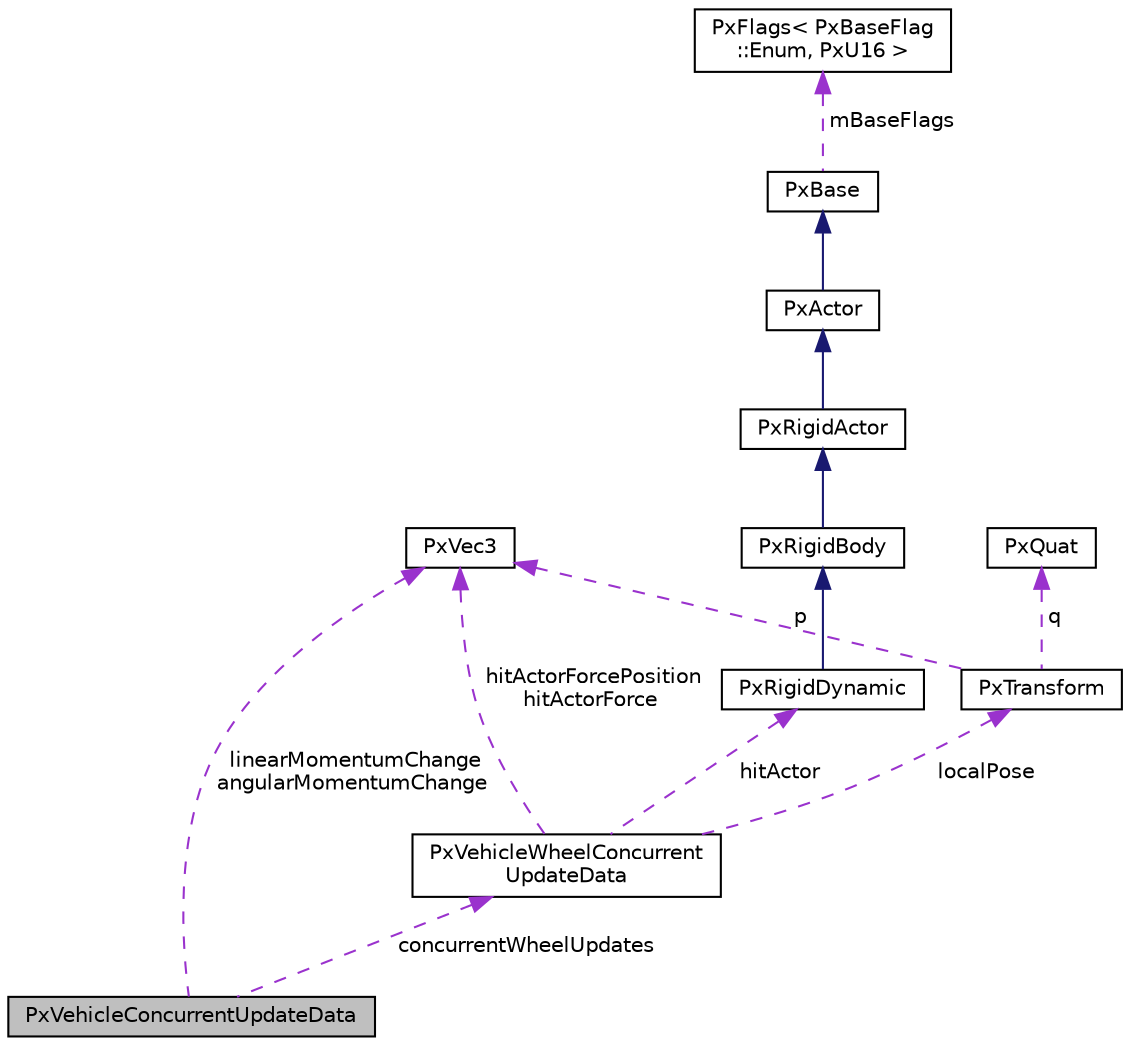 digraph "PxVehicleConcurrentUpdateData"
{
  edge [fontname="Helvetica",fontsize="10",labelfontname="Helvetica",labelfontsize="10"];
  node [fontname="Helvetica",fontsize="10",shape=record];
  Node1 [label="PxVehicleConcurrentUpdateData",height=0.2,width=0.4,color="black", fillcolor="grey75", style="filled", fontcolor="black"];
  Node2 -> Node1 [dir="back",color="darkorchid3",fontsize="10",style="dashed",label=" linearMomentumChange\nangularMomentumChange" ,fontname="Helvetica"];
  Node2 [label="PxVec3",height=0.2,width=0.4,color="black", fillcolor="white", style="filled",URL="$classPxVec3.html",tooltip="3 Element vector class. "];
  Node3 -> Node1 [dir="back",color="darkorchid3",fontsize="10",style="dashed",label=" concurrentWheelUpdates" ,fontname="Helvetica"];
  Node3 [label="PxVehicleWheelConcurrent\lUpdateData",height=0.2,width=0.4,color="black", fillcolor="white", style="filled",URL="$structPxVehicleWheelConcurrentUpdateData.html",tooltip="Structure containing data that is computed for a wheel during concurrent calls to PxVehicleUpdates bu..."];
  Node2 -> Node3 [dir="back",color="darkorchid3",fontsize="10",style="dashed",label=" hitActorForcePosition\nhitActorForce" ,fontname="Helvetica"];
  Node4 -> Node3 [dir="back",color="darkorchid3",fontsize="10",style="dashed",label=" hitActor" ,fontname="Helvetica"];
  Node4 [label="PxRigidDynamic",height=0.2,width=0.4,color="black", fillcolor="white", style="filled",URL="$classPxRigidDynamic.html",tooltip="PxRigidDynamic represents a dynamic rigid simulation object in the physics SDK. "];
  Node5 -> Node4 [dir="back",color="midnightblue",fontsize="10",style="solid",fontname="Helvetica"];
  Node5 [label="PxRigidBody",height=0.2,width=0.4,color="black", fillcolor="white", style="filled",URL="$classPxRigidBody.html",tooltip="PxRigidBody is a base class shared between dynamic rigid body objects. "];
  Node6 -> Node5 [dir="back",color="midnightblue",fontsize="10",style="solid",fontname="Helvetica"];
  Node6 [label="PxRigidActor",height=0.2,width=0.4,color="black", fillcolor="white", style="filled",URL="$classPxRigidActor.html",tooltip="PxRigidActor represents a base class shared between dynamic and static rigid bodies in the physics SD..."];
  Node7 -> Node6 [dir="back",color="midnightblue",fontsize="10",style="solid",fontname="Helvetica"];
  Node7 [label="PxActor",height=0.2,width=0.4,color="black", fillcolor="white", style="filled",URL="$classPxActor.html",tooltip="PxActor is the base class for the main simulation objects in the physics SDK. "];
  Node8 -> Node7 [dir="back",color="midnightblue",fontsize="10",style="solid",fontname="Helvetica"];
  Node8 [label="PxBase",height=0.2,width=0.4,color="black", fillcolor="white", style="filled",URL="$classPxBase.html",tooltip="Base class for objects that can be members of a PxCollection. "];
  Node9 -> Node8 [dir="back",color="darkorchid3",fontsize="10",style="dashed",label=" mBaseFlags" ,fontname="Helvetica"];
  Node9 [label="PxFlags\< PxBaseFlag\l::Enum, PxU16 \>",height=0.2,width=0.4,color="black", fillcolor="white", style="filled",URL="$classPxFlags.html"];
  Node10 -> Node3 [dir="back",color="darkorchid3",fontsize="10",style="dashed",label=" localPose" ,fontname="Helvetica"];
  Node10 [label="PxTransform",height=0.2,width=0.4,color="black", fillcolor="white", style="filled",URL="$classPxTransform.html",tooltip="class representing a rigid euclidean transform as a quaternion and a vector "];
  Node2 -> Node10 [dir="back",color="darkorchid3",fontsize="10",style="dashed",label=" p" ,fontname="Helvetica"];
  Node11 -> Node10 [dir="back",color="darkorchid3",fontsize="10",style="dashed",label=" q" ,fontname="Helvetica"];
  Node11 [label="PxQuat",height=0.2,width=0.4,color="black", fillcolor="white", style="filled",URL="$classPxQuat.html",tooltip="This is a quaternion class. For more information on quaternion mathematics consult a mathematics sour..."];
}
